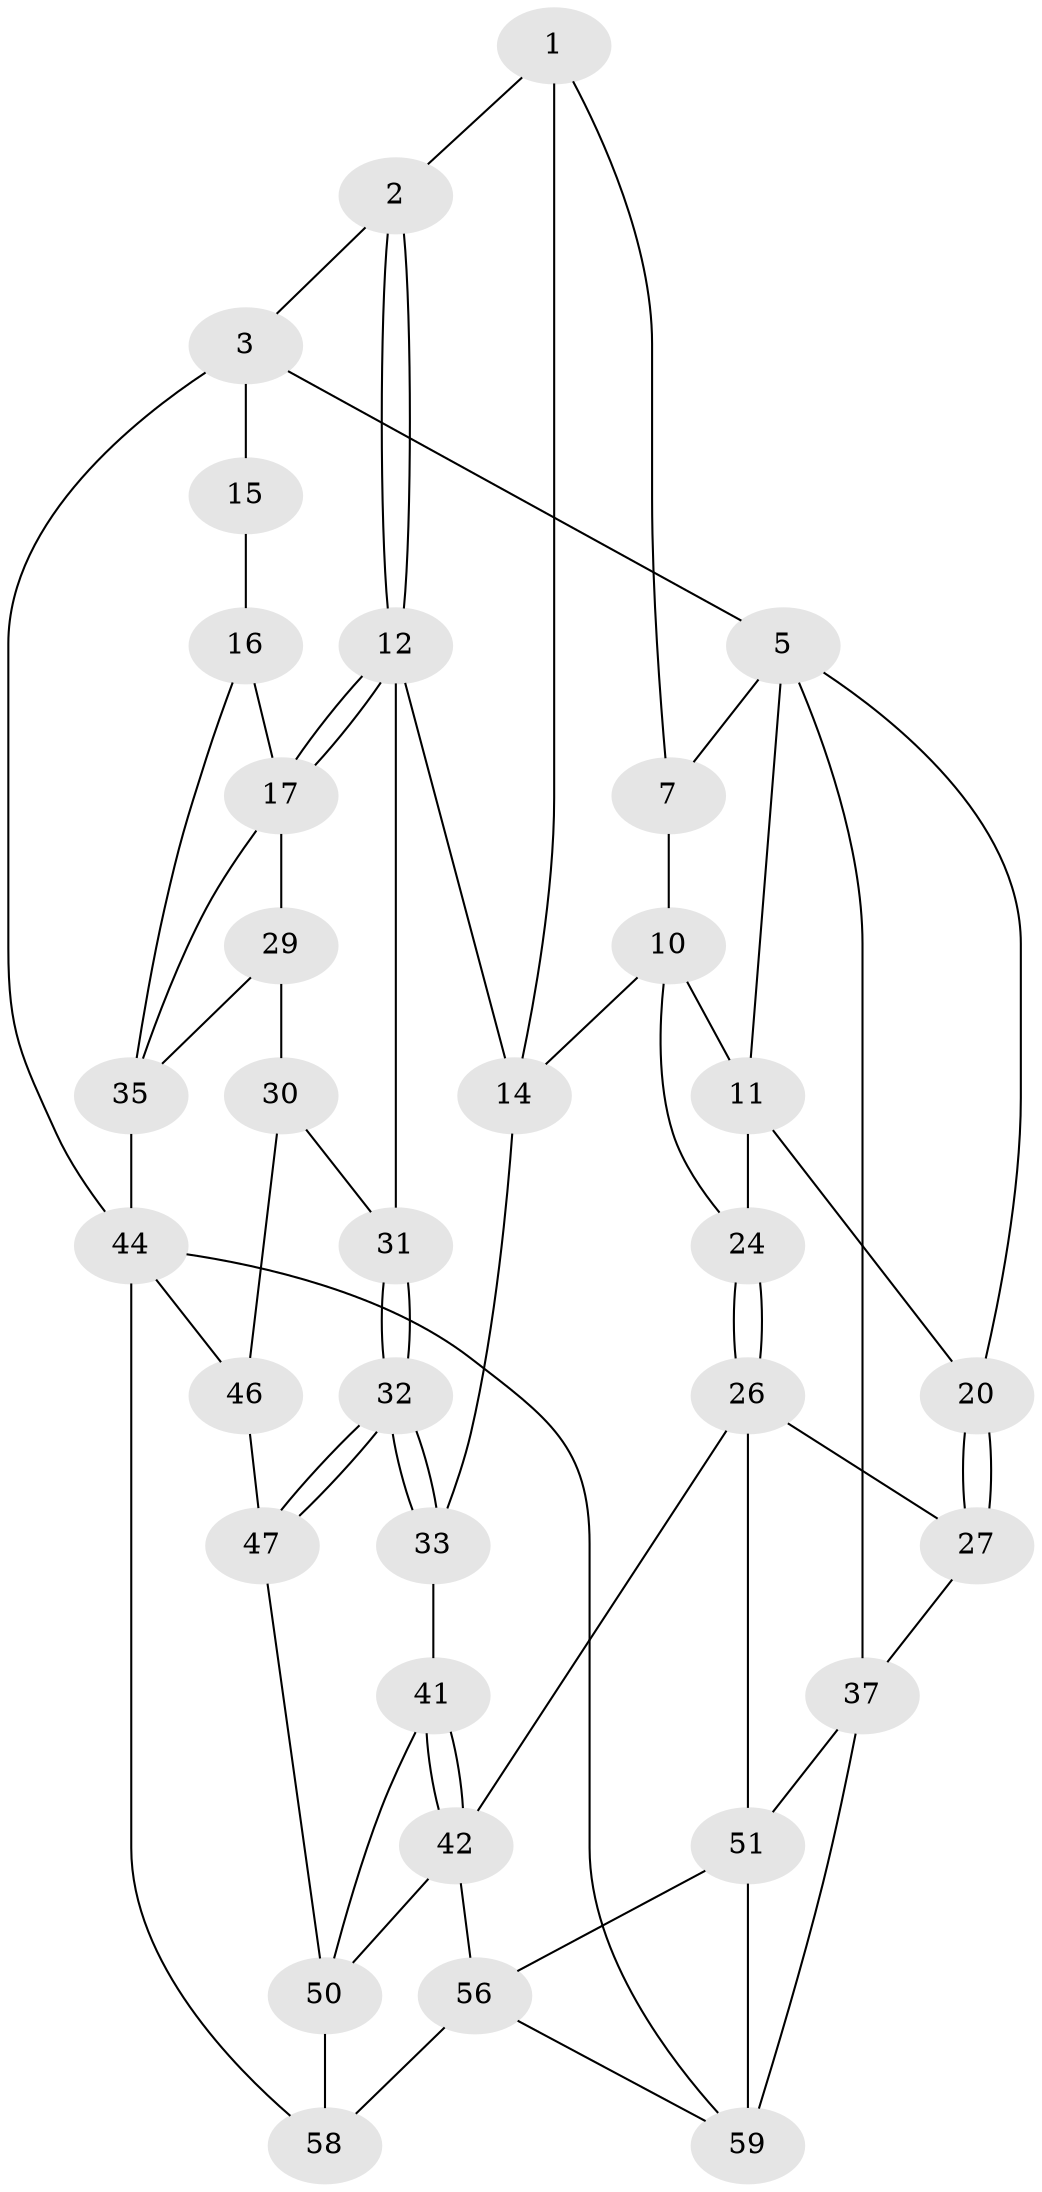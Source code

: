 // Generated by graph-tools (version 1.1) at 2025/52/02/27/25 19:52:43]
// undirected, 33 vertices, 66 edges
graph export_dot {
graph [start="1"]
  node [color=gray90,style=filled];
  1 [pos="+0.4342738375094145+0",super="+8"];
  2 [pos="+0.655406719519484+0"];
  3 [pos="+0.733818698451143+0",super="+4"];
  5 [pos="+0+0",super="+6"];
  7 [pos="+0.4179422559329199+0",super="+9"];
  10 [pos="+0.306509222068701+0.11904840562626706",super="+23"];
  11 [pos="+0.2597192091318228+0.10783562397994617",super="+19"];
  12 [pos="+0.6454263439731879+0.023200145701097335",super="+13"];
  14 [pos="+0.4739907402659238+0.18542693618106662",super="+22"];
  15 [pos="+0.8725424814644115+0.05729742219371947",super="+18"];
  16 [pos="+0.8708268665504334+0.14190103816078908",super="+25"];
  17 [pos="+0.8313884210822021+0.21534455450476697",super="+28"];
  20 [pos="+0.1119102022295496+0.13514824022292793",super="+21"];
  24 [pos="+0.2789779384464067+0.2970818656604049"];
  26 [pos="+0.20407947647650568+0.362960233287057",super="+43"];
  27 [pos="+0.18899731037179063+0.36172956408958595",super="+36"];
  29 [pos="+0.8120443119331552+0.2700072274037985",super="+40"];
  30 [pos="+0.6891733875900314+0.3073665901750395",super="+45"];
  31 [pos="+0.6710632285784062+0.30819575500854296"];
  32 [pos="+0.6289821151565362+0.35755421109648305"];
  33 [pos="+0.5601514442312594+0.3693672949804613",super="+34"];
  35 [pos="+1+0.3508838915216335",super="+39"];
  37 [pos="+0+0.4975899068186369",super="+38"];
  41 [pos="+0.4096815689265253+0.4457710185433538",super="+48"];
  42 [pos="+0.3563434981863841+0.5794588389585014",super="+53"];
  44 [pos="+1+1",super="+54"];
  46 [pos="+0.7537871276776973+0.5151589015429022",super="+55"];
  47 [pos="+0.643252252423918+0.4561717049480682",super="+49"];
  50 [pos="+0.5140513034631384+0.6000741345533214",super="+52"];
  51 [pos="+0.10191472832990936+0.5944117233437115",super="+57"];
  56 [pos="+0.31708995781826826+0.7022438076282325",super="+60"];
  58 [pos="+0.5853922577946471+0.971407551925101"];
  59 [pos="+0.18492387731411544+0.8035097925499471",super="+61"];
  1 -- 2;
  1 -- 14;
  1 -- 7;
  2 -- 3;
  2 -- 12;
  2 -- 12;
  3 -- 15 [weight=2];
  3 -- 44;
  3 -- 5;
  5 -- 37;
  5 -- 11;
  5 -- 7;
  5 -- 20;
  7 -- 10;
  10 -- 11;
  10 -- 24;
  10 -- 14;
  11 -- 24;
  11 -- 20;
  12 -- 17;
  12 -- 17;
  12 -- 14;
  12 -- 31;
  14 -- 33;
  15 -- 16 [weight=2];
  16 -- 17;
  16 -- 35;
  17 -- 35;
  17 -- 29;
  20 -- 27 [weight=2];
  20 -- 27;
  24 -- 26;
  24 -- 26;
  26 -- 27;
  26 -- 51;
  26 -- 42;
  27 -- 37;
  29 -- 30 [weight=2];
  29 -- 35;
  30 -- 31;
  30 -- 46;
  31 -- 32;
  31 -- 32;
  32 -- 33;
  32 -- 33;
  32 -- 47;
  32 -- 47;
  33 -- 41 [weight=2];
  35 -- 44;
  37 -- 51;
  37 -- 59 [weight=2];
  41 -- 42;
  41 -- 42;
  41 -- 50;
  42 -- 56;
  42 -- 50;
  44 -- 58;
  44 -- 46;
  44 -- 59;
  46 -- 47 [weight=2];
  47 -- 50;
  50 -- 58;
  51 -- 56;
  51 -- 59;
  56 -- 58;
  56 -- 59;
}
